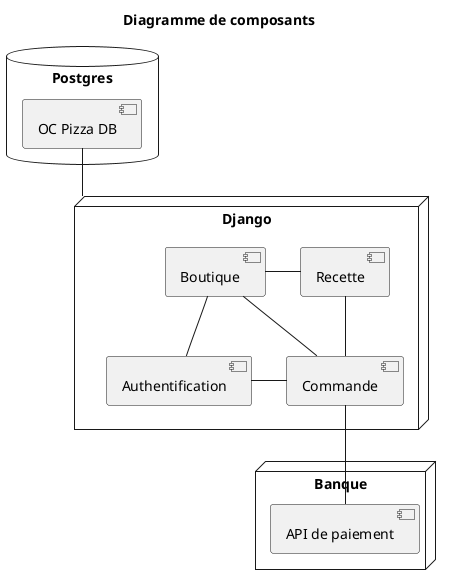 @startuml 08_diagram_component
title Diagramme de composants

node Django {
    [Authentification]
    [Commande]
    [Boutique]
    [Recette]
}
database Postgres {
    [OC Pizza DB]
}

node Banque {
    [API de paiement]
}

[Commande] -- [API de paiement]

[OC Pizza DB] -- Django

[Boutique] - [Recette]
[Authentification] - [Commande]
[Boutique] -- [Authentification]
[Recette] -- [Commande]
[Boutique] -- [Commande]

@enduml